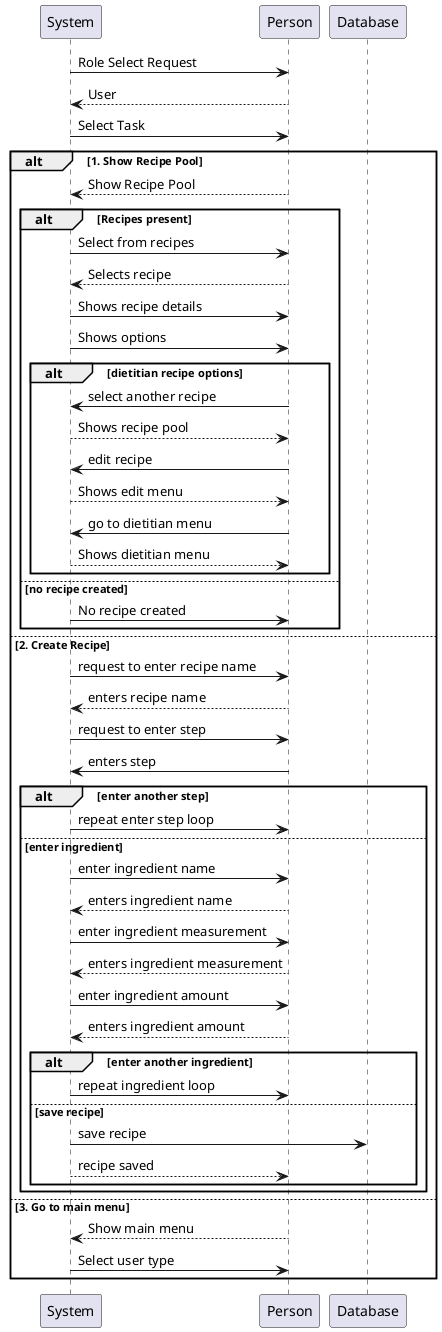 @startuml
'https://plantuml.com/sequence-diagram

'autonumber

System -> Person: Role Select Request
Person --> System: User

System -> Person: Select Task

alt 1. Show Recipe Pool
Person --> System: Show Recipe Pool

    alt Recipes present
        System -> Person: Select from recipes
        Person --> System: Selects recipe
        System -> Person: Shows recipe details
        System -> Person: Shows options
        alt dietitian recipe options
            Person -> System: select another recipe
            System --> Person: Shows recipe pool
            Person -> System: edit recipe
            System --> Person: Shows edit menu
            Person -> System: go to dietitian menu
            System --> Person: Shows dietitian menu
        end

    else no recipe created
        System -> Person: No recipe created
    end

else 2. Create Recipe
System -> Person: request to enter recipe name
Person --> System: enters recipe name
System -> Person: request to enter step
Person -> System: enters step
    alt enter another step
        System -> Person: repeat enter step loop
    else enter ingredient
        System -> Person: enter ingredient name
        Person --> System: enters ingredient name
        System -> Person: enter ingredient measurement
        Person --> System: enters ingredient measurement
        System -> Person: enter ingredient amount
        Person --> System: enters ingredient amount
        alt enter another ingredient
        System -> Person:repeat ingredient loop
        else save recipe
        System->Database:save recipe
        System-->Person:recipe saved
        end

    end

else 3. Go to main menu
Person --> System: Show main menu
System -> Person: Select user type

end
@enduml